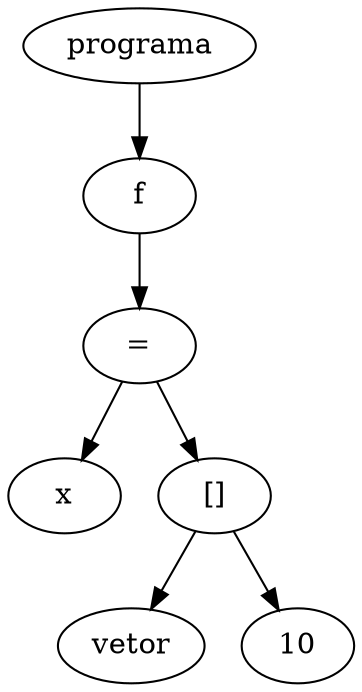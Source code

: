 digraph G {
node_0x16cb740 [label="programa"]
node_0x16cb6f0 [label="f"]
node_0x16cb740 -> node_0x16cb6f0
node_0x16cb680 [label="="]
node_0x16cb6f0 -> node_0x16cb680
node_0x16cb480 [label="x"]
node_0x16cb680 -> node_0x16cb480
node_0x16cb5c0 [label="[]"]
node_0x16cb680 -> node_0x16cb5c0
node_0x16cb610 [label="vetor"]
node_0x16cb5c0 -> node_0x16cb610
node_0x16cb570 [label="10"]
node_0x16cb5c0 -> node_0x16cb570
}
